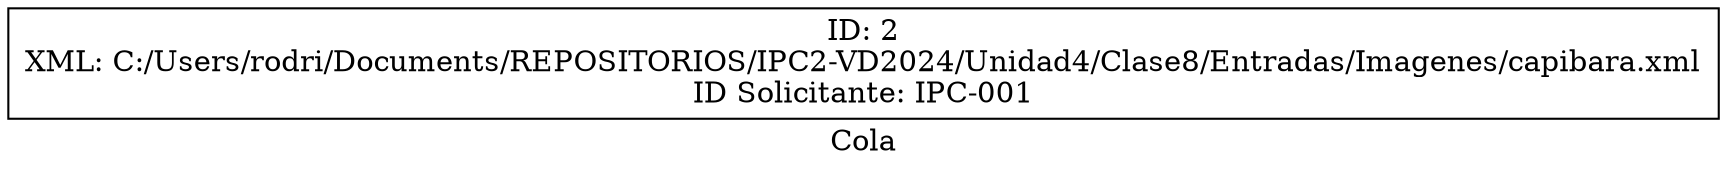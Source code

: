 digraph G {
    rankdir="RL";
    label="Cola";
    node[shape=box];
    nodo0[label="ID: 2\nXML: C:/Users/rodri/Documents/REPOSITORIOS/IPC2-VD2024/Unidad4/Clase8/Entradas/Imagenes/capibara.xml\nID Solicitante: IPC-001"];
}